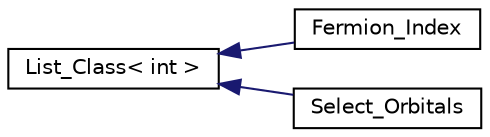 digraph "Graphical Class Hierarchy"
{
  edge [fontname="Helvetica",fontsize="10",labelfontname="Helvetica",labelfontsize="10"];
  node [fontname="Helvetica",fontsize="10",shape=record];
  rankdir="LR";
  Node1 [label="List_Class\< int \>",height=0.2,width=0.4,color="black", fillcolor="white", style="filled",URL="$classList__Class.html"];
  Node1 -> Node2 [dir="back",color="midnightblue",fontsize="10",style="solid",fontname="Helvetica"];
  Node2 [label="Fermion_Index",height=0.2,width=0.4,color="black", fillcolor="white", style="filled",URL="$structFermion__Index.html"];
  Node1 -> Node3 [dir="back",color="midnightblue",fontsize="10",style="solid",fontname="Helvetica"];
  Node3 [label="Select_Orbitals",height=0.2,width=0.4,color="black", fillcolor="white", style="filled",URL="$classSelect__Orbitals.html"];
}
